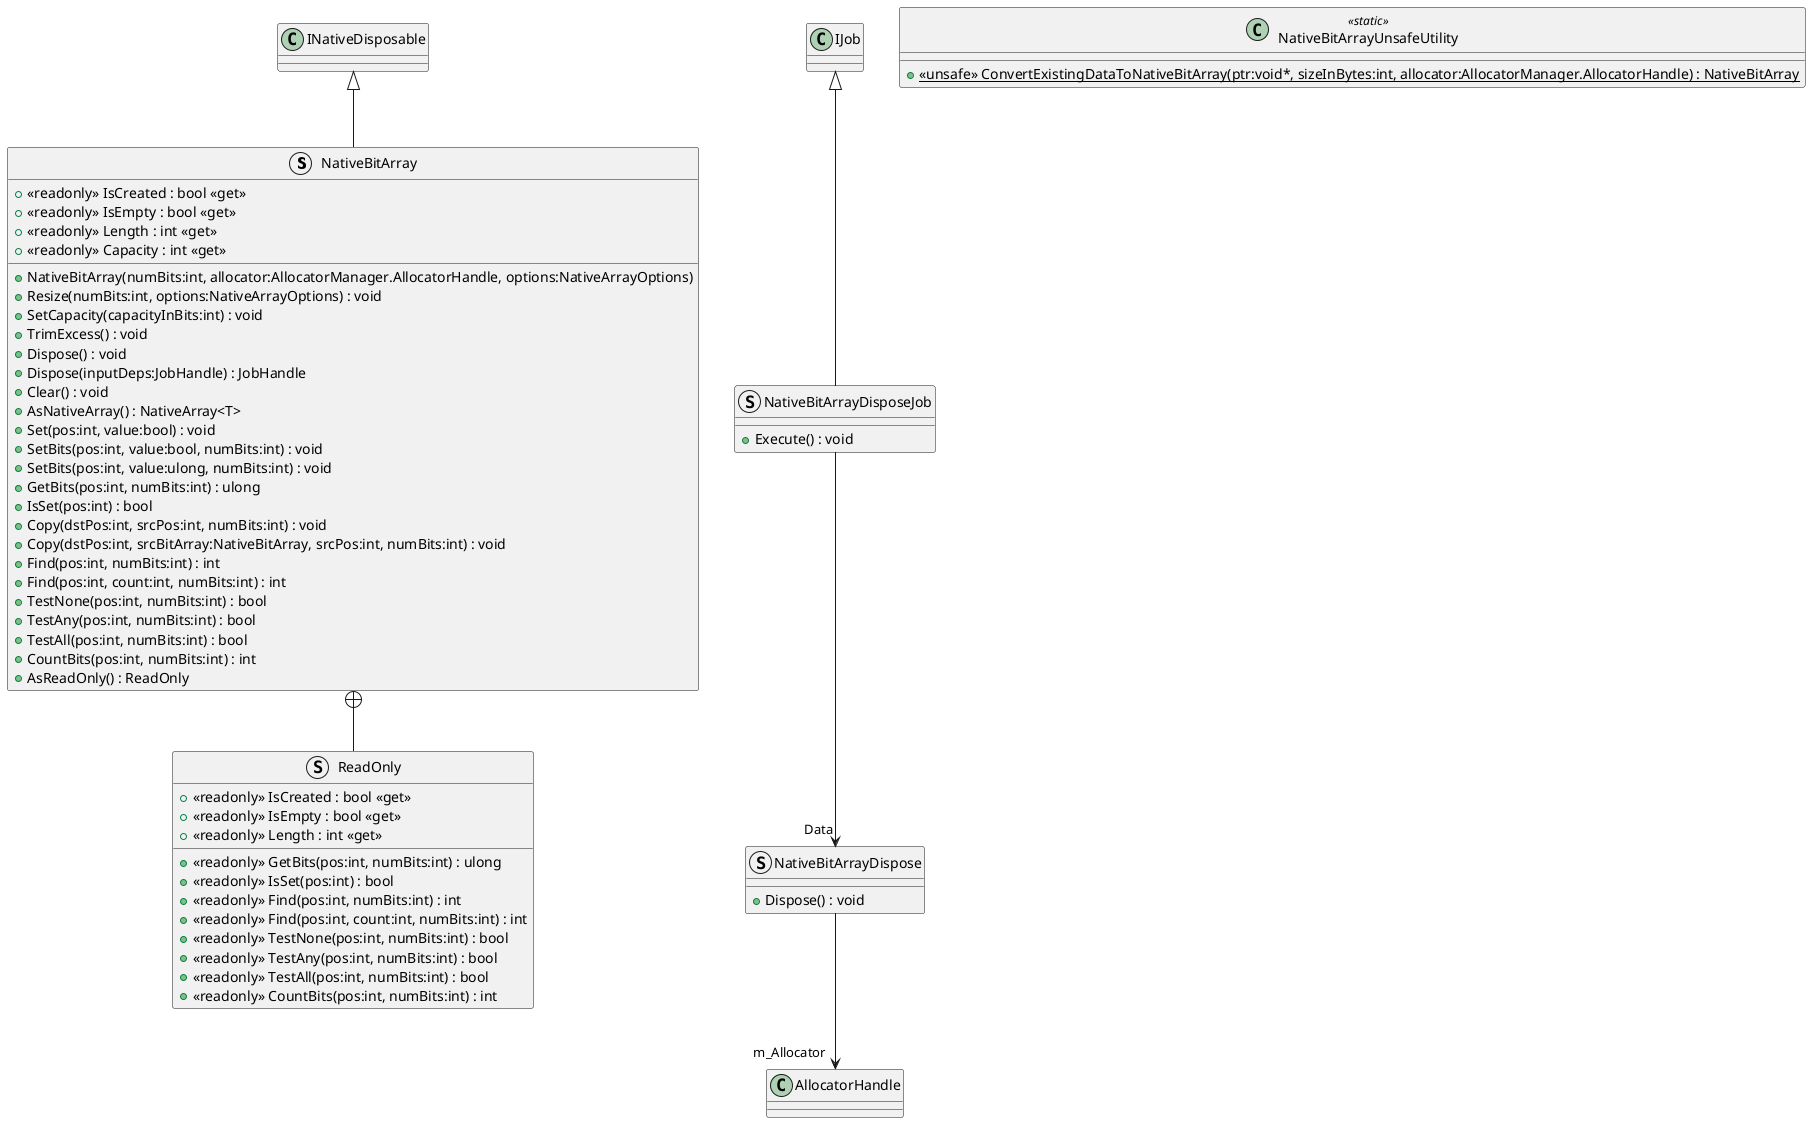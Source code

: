 @startuml
struct NativeBitArray {
    + NativeBitArray(numBits:int, allocator:AllocatorManager.AllocatorHandle, options:NativeArrayOptions)
    + <<readonly>> IsCreated : bool <<get>>
    + <<readonly>> IsEmpty : bool <<get>>
    + Resize(numBits:int, options:NativeArrayOptions) : void
    + SetCapacity(capacityInBits:int) : void
    + TrimExcess() : void
    + Dispose() : void
    + Dispose(inputDeps:JobHandle) : JobHandle
    + <<readonly>> Length : int <<get>>
    + <<readonly>> Capacity : int <<get>>
    + Clear() : void
    + AsNativeArray() : NativeArray<T>
    + Set(pos:int, value:bool) : void
    + SetBits(pos:int, value:bool, numBits:int) : void
    + SetBits(pos:int, value:ulong, numBits:int) : void
    + GetBits(pos:int, numBits:int) : ulong
    + IsSet(pos:int) : bool
    + Copy(dstPos:int, srcPos:int, numBits:int) : void
    + Copy(dstPos:int, srcBitArray:NativeBitArray, srcPos:int, numBits:int) : void
    + Find(pos:int, numBits:int) : int
    + Find(pos:int, count:int, numBits:int) : int
    + TestNone(pos:int, numBits:int) : bool
    + TestAny(pos:int, numBits:int) : bool
    + TestAll(pos:int, numBits:int) : bool
    + CountBits(pos:int, numBits:int) : int
    + AsReadOnly() : ReadOnly
}
struct NativeBitArrayDispose {
    + Dispose() : void
}
struct NativeBitArrayDisposeJob {
    + Execute() : void
}
class NativeBitArrayUnsafeUtility <<static>> {
    + {static} <<unsafe>> ConvertExistingDataToNativeBitArray(ptr:void*, sizeInBytes:int, allocator:AllocatorManager.AllocatorHandle) : NativeBitArray
}
struct ReadOnly {
    + <<readonly>> IsCreated : bool <<get>>
    + <<readonly>> IsEmpty : bool <<get>>
    + <<readonly>> Length : int <<get>>
    + <<readonly>> GetBits(pos:int, numBits:int) : ulong
    + <<readonly>> IsSet(pos:int) : bool
    + <<readonly>> Find(pos:int, numBits:int) : int
    + <<readonly>> Find(pos:int, count:int, numBits:int) : int
    + <<readonly>> TestNone(pos:int, numBits:int) : bool
    + <<readonly>> TestAny(pos:int, numBits:int) : bool
    + <<readonly>> TestAll(pos:int, numBits:int) : bool
    + <<readonly>> CountBits(pos:int, numBits:int) : int
}
INativeDisposable <|-- NativeBitArray
NativeBitArrayDispose --> "m_Allocator" AllocatorHandle
IJob <|-- NativeBitArrayDisposeJob
NativeBitArrayDisposeJob --> "Data" NativeBitArrayDispose
NativeBitArray +-- ReadOnly
@enduml
